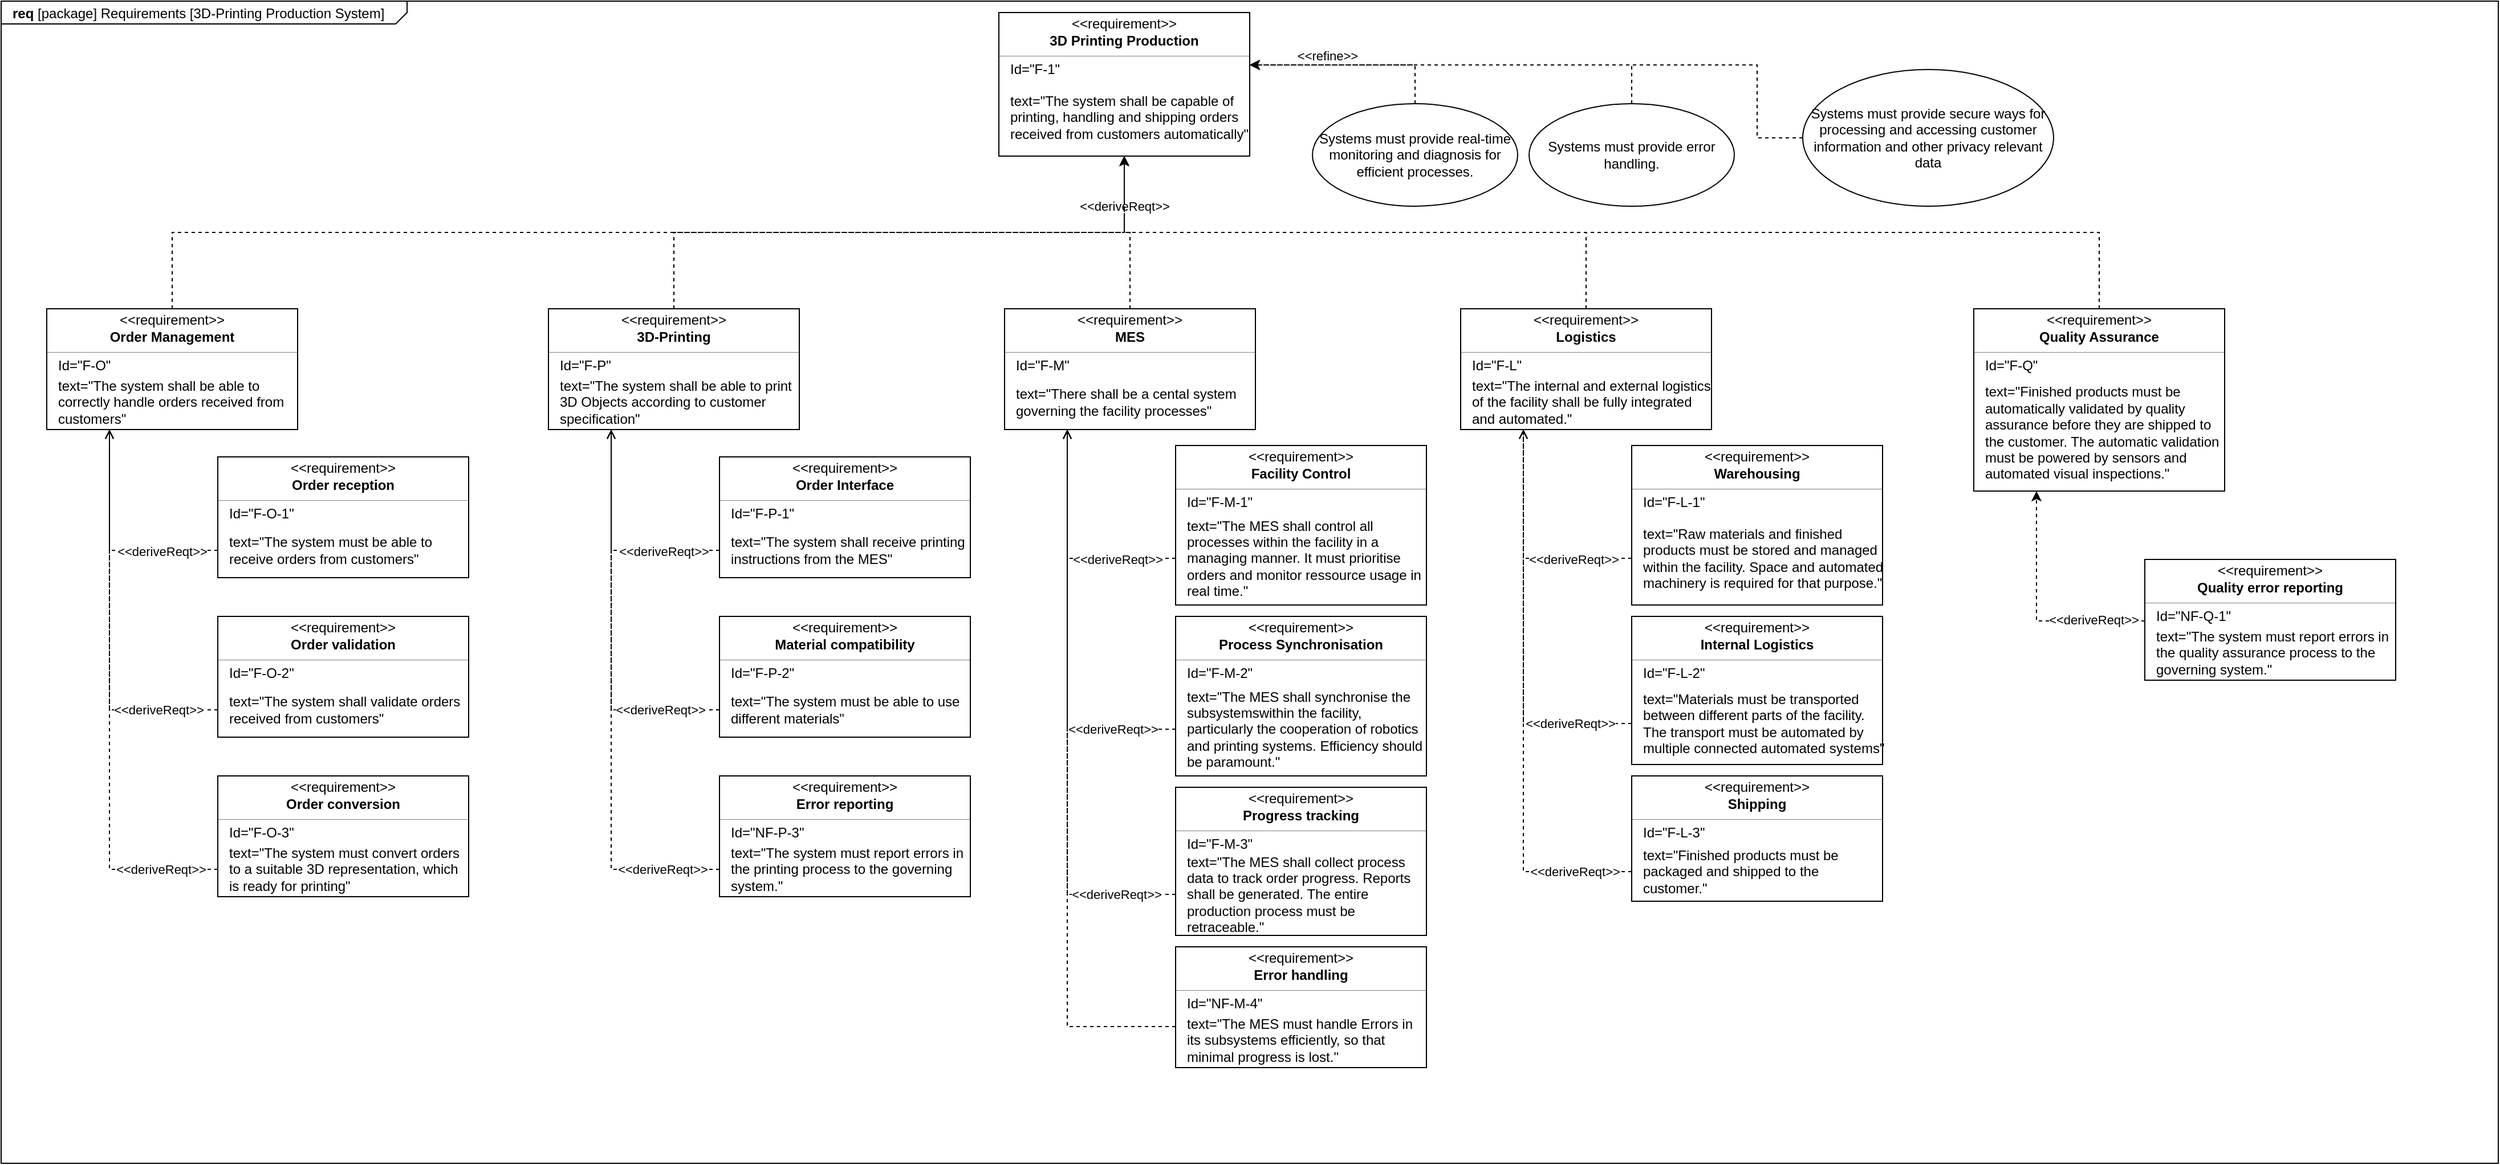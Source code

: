 <mxfile version="24.8.0">
  <diagram name="Page-1" id="KCYgEHQ_xMG1G2WC19Dg">
    <mxGraphModel dx="2763" dy="1197" grid="1" gridSize="10" guides="1" tooltips="1" connect="1" arrows="1" fold="1" page="1" pageScale="1" pageWidth="850" pageHeight="1100" math="0" shadow="0">
      <root>
        <mxCell id="0" />
        <mxCell id="1" parent="0" />
        <mxCell id="_IO0_zcIHggkC3envVkG-2" value="&lt;p style=&quot;margin:0px;margin-top:4px;margin-left:10px;text-align:left;&quot;&gt;&lt;b&gt;req&lt;/b&gt; [package] Requirements [3D-Printing Production System]&lt;br&gt;&lt;/p&gt;" style="html=1;shape=mxgraph.sysml.package;html=1;overflow=fill;whiteSpace=wrap;labelX=356;" parent="1" vertex="1">
          <mxGeometry x="-560" y="50" width="2190" height="1020" as="geometry" />
        </mxCell>
        <mxCell id="_IO0_zcIHggkC3envVkG-3" value="" style="fontStyle=1;align=center;verticalAlign=middle;childLayout=stackLayout;horizontal=1;horizontalStack=0;resizeParent=1;resizeParentMax=0;resizeLast=0;marginBottom=0;" parent="1" vertex="1">
          <mxGeometry x="315" y="60" width="220" height="126" as="geometry" />
        </mxCell>
        <mxCell id="_IO0_zcIHggkC3envVkG-4" value="&amp;lt;&amp;lt;requirement&amp;gt;&amp;gt;" style="html=1;align=center;spacing=0;verticalAlign=middle;strokeColor=none;fillColor=none;whiteSpace=wrap;spacingTop=3;" parent="_IO0_zcIHggkC3envVkG-3" vertex="1">
          <mxGeometry width="220" height="16" as="geometry" />
        </mxCell>
        <mxCell id="_IO0_zcIHggkC3envVkG-5" value="3D Printing Production" style="html=1;align=center;spacing=0;verticalAlign=middle;strokeColor=none;fillColor=none;whiteSpace=wrap;fontStyle=1" parent="_IO0_zcIHggkC3envVkG-3" vertex="1">
          <mxGeometry y="16" width="220" height="18" as="geometry" />
        </mxCell>
        <mxCell id="_IO0_zcIHggkC3envVkG-6" value="" style="line;strokeWidth=0.25;fillColor=none;align=left;verticalAlign=middle;spacingTop=-1;spacingLeft=3;spacingRight=3;rotatable=0;labelPosition=right;points=[];portConstraint=eastwest;" parent="_IO0_zcIHggkC3envVkG-3" vertex="1">
          <mxGeometry y="34" width="220" height="8" as="geometry" />
        </mxCell>
        <mxCell id="_IO0_zcIHggkC3envVkG-8" value="Id=&quot;F-1&quot;" style="html=1;align=left;spacing=0;verticalAlign=middle;strokeColor=none;fillColor=none;whiteSpace=wrap;spacingLeft=10;" parent="_IO0_zcIHggkC3envVkG-3" vertex="1">
          <mxGeometry y="42" width="220" height="16" as="geometry" />
        </mxCell>
        <mxCell id="_IO0_zcIHggkC3envVkG-7" value="text=&quot;The system shall be capable of printing, handling and shipping orders received from customers automatically&quot;" style="html=1;align=left;spacing=0;verticalAlign=middle;strokeColor=none;fillColor=none;whiteSpace=wrap;spacingLeft=10;" parent="_IO0_zcIHggkC3envVkG-3" vertex="1">
          <mxGeometry y="58" width="220" height="68" as="geometry" />
        </mxCell>
        <mxCell id="_IO0_zcIHggkC3envVkG-10" value="" style="fontStyle=1;align=center;verticalAlign=middle;childLayout=stackLayout;horizontal=1;horizontalStack=0;resizeParent=1;resizeParentMax=0;resizeLast=0;marginBottom=0;" parent="1" vertex="1">
          <mxGeometry x="-520" y="320" width="220" height="106" as="geometry" />
        </mxCell>
        <mxCell id="_IO0_zcIHggkC3envVkG-11" value="&amp;lt;&amp;lt;requirement&amp;gt;&amp;gt;" style="html=1;align=center;spacing=0;verticalAlign=middle;strokeColor=none;fillColor=none;whiteSpace=wrap;spacingTop=3;" parent="_IO0_zcIHggkC3envVkG-10" vertex="1">
          <mxGeometry width="220" height="16" as="geometry" />
        </mxCell>
        <mxCell id="_IO0_zcIHggkC3envVkG-12" value="Order Management" style="html=1;align=center;spacing=0;verticalAlign=middle;strokeColor=none;fillColor=none;whiteSpace=wrap;fontStyle=1" parent="_IO0_zcIHggkC3envVkG-10" vertex="1">
          <mxGeometry y="16" width="220" height="18" as="geometry" />
        </mxCell>
        <mxCell id="_IO0_zcIHggkC3envVkG-13" value="" style="line;strokeWidth=0.25;fillColor=none;align=left;verticalAlign=middle;spacingTop=-1;spacingLeft=3;spacingRight=3;rotatable=0;labelPosition=right;points=[];portConstraint=eastwest;" parent="_IO0_zcIHggkC3envVkG-10" vertex="1">
          <mxGeometry y="34" width="220" height="8" as="geometry" />
        </mxCell>
        <mxCell id="_IO0_zcIHggkC3envVkG-15" value="Id=&quot;F-O&quot;" style="html=1;align=left;spacing=0;verticalAlign=middle;strokeColor=none;fillColor=none;whiteSpace=wrap;spacingLeft=10;" parent="_IO0_zcIHggkC3envVkG-10" vertex="1">
          <mxGeometry y="42" width="220" height="16" as="geometry" />
        </mxCell>
        <mxCell id="_IO0_zcIHggkC3envVkG-14" value="text=&quot;The system shall be able to correctly handle orders received from customers&quot;" style="html=1;align=left;spacing=0;verticalAlign=middle;strokeColor=none;fillColor=none;whiteSpace=wrap;spacingLeft=10;" parent="_IO0_zcIHggkC3envVkG-10" vertex="1">
          <mxGeometry y="58" width="220" height="48" as="geometry" />
        </mxCell>
        <mxCell id="_IO0_zcIHggkC3envVkG-28" style="edgeStyle=orthogonalEdgeStyle;rounded=0;orthogonalLoop=1;jettySize=auto;html=1;exitX=0.5;exitY=0;exitDx=0;exitDy=0;entryX=0.5;entryY=1;entryDx=0;entryDy=0;dashed=1;endArrow=open;endFill=0;" parent="1" source="_IO0_zcIHggkC3envVkG-11" target="_IO0_zcIHggkC3envVkG-7" edge="1">
          <mxGeometry relative="1" as="geometry" />
        </mxCell>
        <mxCell id="_IO0_zcIHggkC3envVkG-29" value="&lt;div&gt;&amp;lt;&amp;lt;deriveReqt&amp;gt;&amp;gt;&lt;/div&gt;" style="edgeLabel;html=1;align=center;verticalAlign=middle;resizable=0;points=[];" parent="_IO0_zcIHggkC3envVkG-28" vertex="1" connectable="0">
          <mxGeometry x="-0.199" y="1" relative="1" as="geometry">
            <mxPoint x="514" y="-22" as="offset" />
          </mxGeometry>
        </mxCell>
        <mxCell id="_IO0_zcIHggkC3envVkG-30" value="" style="fontStyle=1;align=center;verticalAlign=middle;childLayout=stackLayout;horizontal=1;horizontalStack=0;resizeParent=1;resizeParentMax=0;resizeLast=0;marginBottom=0;" parent="1" vertex="1">
          <mxGeometry x="-370" y="590" width="220" height="106" as="geometry" />
        </mxCell>
        <mxCell id="_IO0_zcIHggkC3envVkG-31" value="&amp;lt;&amp;lt;requirement&amp;gt;&amp;gt;" style="html=1;align=center;spacing=0;verticalAlign=middle;strokeColor=none;fillColor=none;whiteSpace=wrap;spacingTop=3;" parent="_IO0_zcIHggkC3envVkG-30" vertex="1">
          <mxGeometry width="220" height="16" as="geometry" />
        </mxCell>
        <mxCell id="_IO0_zcIHggkC3envVkG-32" value="Order validation" style="html=1;align=center;spacing=0;verticalAlign=middle;strokeColor=none;fillColor=none;whiteSpace=wrap;fontStyle=1" parent="_IO0_zcIHggkC3envVkG-30" vertex="1">
          <mxGeometry y="16" width="220" height="18" as="geometry" />
        </mxCell>
        <mxCell id="_IO0_zcIHggkC3envVkG-33" value="" style="line;strokeWidth=0.25;fillColor=none;align=left;verticalAlign=middle;spacingTop=-1;spacingLeft=3;spacingRight=3;rotatable=0;labelPosition=right;points=[];portConstraint=eastwest;" parent="_IO0_zcIHggkC3envVkG-30" vertex="1">
          <mxGeometry y="34" width="220" height="8" as="geometry" />
        </mxCell>
        <mxCell id="_IO0_zcIHggkC3envVkG-35" value="Id=&quot;F-O-2&quot;" style="html=1;align=left;spacing=0;verticalAlign=middle;strokeColor=none;fillColor=none;whiteSpace=wrap;spacingLeft=10;" parent="_IO0_zcIHggkC3envVkG-30" vertex="1">
          <mxGeometry y="42" width="220" height="16" as="geometry" />
        </mxCell>
        <mxCell id="_IO0_zcIHggkC3envVkG-34" value="text=&quot;The system shall validate orders received from customers&quot;" style="html=1;align=left;spacing=0;verticalAlign=middle;strokeColor=none;fillColor=none;whiteSpace=wrap;spacingLeft=10;" parent="_IO0_zcIHggkC3envVkG-30" vertex="1">
          <mxGeometry y="58" width="220" height="48" as="geometry" />
        </mxCell>
        <mxCell id="_IO0_zcIHggkC3envVkG-36" value="" style="fontStyle=1;align=center;verticalAlign=middle;childLayout=stackLayout;horizontal=1;horizontalStack=0;resizeParent=1;resizeParentMax=0;resizeLast=0;marginBottom=0;" parent="1" vertex="1">
          <mxGeometry x="-370" y="450" width="220" height="106" as="geometry" />
        </mxCell>
        <mxCell id="_IO0_zcIHggkC3envVkG-37" value="&amp;lt;&amp;lt;requirement&amp;gt;&amp;gt;" style="html=1;align=center;spacing=0;verticalAlign=middle;strokeColor=none;fillColor=none;whiteSpace=wrap;spacingTop=3;" parent="_IO0_zcIHggkC3envVkG-36" vertex="1">
          <mxGeometry width="220" height="16" as="geometry" />
        </mxCell>
        <mxCell id="_IO0_zcIHggkC3envVkG-38" value="Order reception" style="html=1;align=center;spacing=0;verticalAlign=middle;strokeColor=none;fillColor=none;whiteSpace=wrap;fontStyle=1" parent="_IO0_zcIHggkC3envVkG-36" vertex="1">
          <mxGeometry y="16" width="220" height="18" as="geometry" />
        </mxCell>
        <mxCell id="_IO0_zcIHggkC3envVkG-39" value="" style="line;strokeWidth=0.25;fillColor=none;align=left;verticalAlign=middle;spacingTop=-1;spacingLeft=3;spacingRight=3;rotatable=0;labelPosition=right;points=[];portConstraint=eastwest;" parent="_IO0_zcIHggkC3envVkG-36" vertex="1">
          <mxGeometry y="34" width="220" height="8" as="geometry" />
        </mxCell>
        <mxCell id="_IO0_zcIHggkC3envVkG-41" value="Id=&quot;F-O-1&quot;" style="html=1;align=left;spacing=0;verticalAlign=middle;strokeColor=none;fillColor=none;whiteSpace=wrap;spacingLeft=10;" parent="_IO0_zcIHggkC3envVkG-36" vertex="1">
          <mxGeometry y="42" width="220" height="16" as="geometry" />
        </mxCell>
        <mxCell id="_IO0_zcIHggkC3envVkG-40" value="text=&quot;The system must be able to receive orders from customers&quot;" style="html=1;align=left;spacing=0;verticalAlign=middle;strokeColor=none;fillColor=none;whiteSpace=wrap;spacingLeft=10;" parent="_IO0_zcIHggkC3envVkG-36" vertex="1">
          <mxGeometry y="58" width="220" height="48" as="geometry" />
        </mxCell>
        <mxCell id="_IO0_zcIHggkC3envVkG-42" value="" style="fontStyle=1;align=center;verticalAlign=middle;childLayout=stackLayout;horizontal=1;horizontalStack=0;resizeParent=1;resizeParentMax=0;resizeLast=0;marginBottom=0;" parent="1" vertex="1">
          <mxGeometry x="-370" y="730" width="220" height="106" as="geometry" />
        </mxCell>
        <mxCell id="_IO0_zcIHggkC3envVkG-43" value="&amp;lt;&amp;lt;requirement&amp;gt;&amp;gt;" style="html=1;align=center;spacing=0;verticalAlign=middle;strokeColor=none;fillColor=none;whiteSpace=wrap;spacingTop=3;" parent="_IO0_zcIHggkC3envVkG-42" vertex="1">
          <mxGeometry width="220" height="16" as="geometry" />
        </mxCell>
        <mxCell id="_IO0_zcIHggkC3envVkG-44" value="Order conversion" style="html=1;align=center;spacing=0;verticalAlign=middle;strokeColor=none;fillColor=none;whiteSpace=wrap;fontStyle=1" parent="_IO0_zcIHggkC3envVkG-42" vertex="1">
          <mxGeometry y="16" width="220" height="18" as="geometry" />
        </mxCell>
        <mxCell id="_IO0_zcIHggkC3envVkG-45" value="" style="line;strokeWidth=0.25;fillColor=none;align=left;verticalAlign=middle;spacingTop=-1;spacingLeft=3;spacingRight=3;rotatable=0;labelPosition=right;points=[];portConstraint=eastwest;" parent="_IO0_zcIHggkC3envVkG-42" vertex="1">
          <mxGeometry y="34" width="220" height="8" as="geometry" />
        </mxCell>
        <mxCell id="_IO0_zcIHggkC3envVkG-47" value="Id=&quot;F-O-3&quot;" style="html=1;align=left;spacing=0;verticalAlign=middle;strokeColor=none;fillColor=none;whiteSpace=wrap;spacingLeft=10;" parent="_IO0_zcIHggkC3envVkG-42" vertex="1">
          <mxGeometry y="42" width="220" height="16" as="geometry" />
        </mxCell>
        <mxCell id="_IO0_zcIHggkC3envVkG-46" value="text=&quot;The system must convert orders to a suitable 3D representation, which is ready for printing&quot;" style="html=1;align=left;spacing=0;verticalAlign=middle;strokeColor=none;fillColor=none;whiteSpace=wrap;spacingLeft=10;" parent="_IO0_zcIHggkC3envVkG-42" vertex="1">
          <mxGeometry y="58" width="220" height="48" as="geometry" />
        </mxCell>
        <mxCell id="_IO0_zcIHggkC3envVkG-48" style="edgeStyle=orthogonalEdgeStyle;rounded=0;orthogonalLoop=1;jettySize=auto;html=1;exitX=0;exitY=0.5;exitDx=0;exitDy=0;entryX=0.25;entryY=1;entryDx=0;entryDy=0;endArrow=open;endFill=0;dashed=1;" parent="1" source="_IO0_zcIHggkC3envVkG-40" target="_IO0_zcIHggkC3envVkG-14" edge="1">
          <mxGeometry relative="1" as="geometry">
            <mxPoint x="-465" y="420" as="targetPoint" />
          </mxGeometry>
        </mxCell>
        <mxCell id="_IO0_zcIHggkC3envVkG-52" value="&amp;lt;&amp;lt;deriveReqt&amp;gt;&amp;gt;" style="edgeLabel;html=1;align=center;verticalAlign=middle;resizable=0;points=[];" parent="_IO0_zcIHggkC3envVkG-48" vertex="1" connectable="0">
          <mxGeometry x="-0.509" y="1" relative="1" as="geometry">
            <mxPoint as="offset" />
          </mxGeometry>
        </mxCell>
        <mxCell id="_IO0_zcIHggkC3envVkG-50" style="edgeStyle=orthogonalEdgeStyle;rounded=0;orthogonalLoop=1;jettySize=auto;html=1;exitX=0;exitY=0.5;exitDx=0;exitDy=0;entryX=0.25;entryY=1;entryDx=0;entryDy=0;dashed=1;endArrow=open;endFill=0;" parent="1" source="_IO0_zcIHggkC3envVkG-34" target="_IO0_zcIHggkC3envVkG-14" edge="1">
          <mxGeometry relative="1" as="geometry">
            <mxPoint x="-470" y="430" as="targetPoint" />
          </mxGeometry>
        </mxCell>
        <mxCell id="_IO0_zcIHggkC3envVkG-53" value="&amp;lt;&amp;lt;deriveReqt&amp;gt;&amp;gt;" style="edgeLabel;html=1;align=center;verticalAlign=middle;resizable=0;points=[];" parent="_IO0_zcIHggkC3envVkG-50" vertex="1" connectable="0">
          <mxGeometry x="-0.694" relative="1" as="geometry">
            <mxPoint as="offset" />
          </mxGeometry>
        </mxCell>
        <mxCell id="_IO0_zcIHggkC3envVkG-51" style="edgeStyle=orthogonalEdgeStyle;rounded=0;orthogonalLoop=1;jettySize=auto;html=1;exitX=0;exitY=0.5;exitDx=0;exitDy=0;entryX=0.25;entryY=1;entryDx=0;entryDy=0;dashed=1;endArrow=open;endFill=0;" parent="1" source="_IO0_zcIHggkC3envVkG-46" target="_IO0_zcIHggkC3envVkG-14" edge="1">
          <mxGeometry relative="1" as="geometry" />
        </mxCell>
        <mxCell id="_IO0_zcIHggkC3envVkG-54" value="&amp;lt;&amp;lt;deriveReqt&amp;gt;&amp;gt;" style="edgeLabel;html=1;align=center;verticalAlign=middle;resizable=0;points=[];" parent="_IO0_zcIHggkC3envVkG-51" vertex="1" connectable="0">
          <mxGeometry x="-0.793" relative="1" as="geometry">
            <mxPoint as="offset" />
          </mxGeometry>
        </mxCell>
        <mxCell id="_IO0_zcIHggkC3envVkG-85" value="" style="fontStyle=1;align=center;verticalAlign=middle;childLayout=stackLayout;horizontal=1;horizontalStack=0;resizeParent=1;resizeParentMax=0;resizeLast=0;marginBottom=0;" parent="1" vertex="1">
          <mxGeometry x="-80" y="320" width="220" height="106" as="geometry" />
        </mxCell>
        <mxCell id="_IO0_zcIHggkC3envVkG-86" value="&amp;lt;&amp;lt;requirement&amp;gt;&amp;gt;" style="html=1;align=center;spacing=0;verticalAlign=middle;strokeColor=none;fillColor=none;whiteSpace=wrap;spacingTop=3;" parent="_IO0_zcIHggkC3envVkG-85" vertex="1">
          <mxGeometry width="220" height="16" as="geometry" />
        </mxCell>
        <mxCell id="_IO0_zcIHggkC3envVkG-87" value="3D-Printing" style="html=1;align=center;spacing=0;verticalAlign=middle;strokeColor=none;fillColor=none;whiteSpace=wrap;fontStyle=1" parent="_IO0_zcIHggkC3envVkG-85" vertex="1">
          <mxGeometry y="16" width="220" height="18" as="geometry" />
        </mxCell>
        <mxCell id="_IO0_zcIHggkC3envVkG-88" value="" style="line;strokeWidth=0.25;fillColor=none;align=left;verticalAlign=middle;spacingTop=-1;spacingLeft=3;spacingRight=3;rotatable=0;labelPosition=right;points=[];portConstraint=eastwest;" parent="_IO0_zcIHggkC3envVkG-85" vertex="1">
          <mxGeometry y="34" width="220" height="8" as="geometry" />
        </mxCell>
        <mxCell id="_IO0_zcIHggkC3envVkG-89" value="Id=&quot;F-P&quot;" style="html=1;align=left;spacing=0;verticalAlign=middle;strokeColor=none;fillColor=none;whiteSpace=wrap;spacingLeft=10;" parent="_IO0_zcIHggkC3envVkG-85" vertex="1">
          <mxGeometry y="42" width="220" height="16" as="geometry" />
        </mxCell>
        <mxCell id="_IO0_zcIHggkC3envVkG-90" value="text=&quot;The system shall be able to print 3D Objects according to customer specification&quot;" style="html=1;align=left;spacing=0;verticalAlign=middle;strokeColor=none;fillColor=none;whiteSpace=wrap;spacingLeft=10;" parent="_IO0_zcIHggkC3envVkG-85" vertex="1">
          <mxGeometry y="58" width="220" height="48" as="geometry" />
        </mxCell>
        <mxCell id="_IO0_zcIHggkC3envVkG-91" value="" style="fontStyle=1;align=center;verticalAlign=middle;childLayout=stackLayout;horizontal=1;horizontalStack=0;resizeParent=1;resizeParentMax=0;resizeLast=0;marginBottom=0;" parent="1" vertex="1">
          <mxGeometry x="70" y="590" width="220" height="106" as="geometry" />
        </mxCell>
        <mxCell id="_IO0_zcIHggkC3envVkG-92" value="&amp;lt;&amp;lt;requirement&amp;gt;&amp;gt;" style="html=1;align=center;spacing=0;verticalAlign=middle;strokeColor=none;fillColor=none;whiteSpace=wrap;spacingTop=3;" parent="_IO0_zcIHggkC3envVkG-91" vertex="1">
          <mxGeometry width="220" height="16" as="geometry" />
        </mxCell>
        <mxCell id="_IO0_zcIHggkC3envVkG-93" value="Material compatibility" style="html=1;align=center;spacing=0;verticalAlign=middle;strokeColor=none;fillColor=none;whiteSpace=wrap;fontStyle=1" parent="_IO0_zcIHggkC3envVkG-91" vertex="1">
          <mxGeometry y="16" width="220" height="18" as="geometry" />
        </mxCell>
        <mxCell id="_IO0_zcIHggkC3envVkG-94" value="" style="line;strokeWidth=0.25;fillColor=none;align=left;verticalAlign=middle;spacingTop=-1;spacingLeft=3;spacingRight=3;rotatable=0;labelPosition=right;points=[];portConstraint=eastwest;" parent="_IO0_zcIHggkC3envVkG-91" vertex="1">
          <mxGeometry y="34" width="220" height="8" as="geometry" />
        </mxCell>
        <mxCell id="_IO0_zcIHggkC3envVkG-95" value="Id=&quot;F-P-2&quot;" style="html=1;align=left;spacing=0;verticalAlign=middle;strokeColor=none;fillColor=none;whiteSpace=wrap;spacingLeft=10;" parent="_IO0_zcIHggkC3envVkG-91" vertex="1">
          <mxGeometry y="42" width="220" height="16" as="geometry" />
        </mxCell>
        <mxCell id="_IO0_zcIHggkC3envVkG-96" value="text=&quot;The system must be able to use different materials&quot;" style="html=1;align=left;spacing=0;verticalAlign=middle;strokeColor=none;fillColor=none;whiteSpace=wrap;spacingLeft=10;" parent="_IO0_zcIHggkC3envVkG-91" vertex="1">
          <mxGeometry y="58" width="220" height="48" as="geometry" />
        </mxCell>
        <mxCell id="_IO0_zcIHggkC3envVkG-97" value="" style="fontStyle=1;align=center;verticalAlign=middle;childLayout=stackLayout;horizontal=1;horizontalStack=0;resizeParent=1;resizeParentMax=0;resizeLast=0;marginBottom=0;" parent="1" vertex="1">
          <mxGeometry x="70" y="450" width="220" height="106" as="geometry" />
        </mxCell>
        <mxCell id="_IO0_zcIHggkC3envVkG-98" value="&amp;lt;&amp;lt;requirement&amp;gt;&amp;gt;" style="html=1;align=center;spacing=0;verticalAlign=middle;strokeColor=none;fillColor=none;whiteSpace=wrap;spacingTop=3;" parent="_IO0_zcIHggkC3envVkG-97" vertex="1">
          <mxGeometry width="220" height="16" as="geometry" />
        </mxCell>
        <mxCell id="_IO0_zcIHggkC3envVkG-99" value="Order Interface" style="html=1;align=center;spacing=0;verticalAlign=middle;strokeColor=none;fillColor=none;whiteSpace=wrap;fontStyle=1" parent="_IO0_zcIHggkC3envVkG-97" vertex="1">
          <mxGeometry y="16" width="220" height="18" as="geometry" />
        </mxCell>
        <mxCell id="_IO0_zcIHggkC3envVkG-100" value="" style="line;strokeWidth=0.25;fillColor=none;align=left;verticalAlign=middle;spacingTop=-1;spacingLeft=3;spacingRight=3;rotatable=0;labelPosition=right;points=[];portConstraint=eastwest;" parent="_IO0_zcIHggkC3envVkG-97" vertex="1">
          <mxGeometry y="34" width="220" height="8" as="geometry" />
        </mxCell>
        <mxCell id="_IO0_zcIHggkC3envVkG-101" value="Id=&quot;F-P-1&quot;" style="html=1;align=left;spacing=0;verticalAlign=middle;strokeColor=none;fillColor=none;whiteSpace=wrap;spacingLeft=10;" parent="_IO0_zcIHggkC3envVkG-97" vertex="1">
          <mxGeometry y="42" width="220" height="16" as="geometry" />
        </mxCell>
        <mxCell id="_IO0_zcIHggkC3envVkG-102" value="text=&quot;The system shall receive printing instructions from the MES&quot;" style="html=1;align=left;spacing=0;verticalAlign=middle;strokeColor=none;fillColor=none;whiteSpace=wrap;spacingLeft=10;" parent="_IO0_zcIHggkC3envVkG-97" vertex="1">
          <mxGeometry y="58" width="220" height="48" as="geometry" />
        </mxCell>
        <mxCell id="_IO0_zcIHggkC3envVkG-103" value="" style="fontStyle=1;align=center;verticalAlign=middle;childLayout=stackLayout;horizontal=1;horizontalStack=0;resizeParent=1;resizeParentMax=0;resizeLast=0;marginBottom=0;" parent="1" vertex="1">
          <mxGeometry x="70" y="730" width="220" height="106" as="geometry" />
        </mxCell>
        <mxCell id="_IO0_zcIHggkC3envVkG-104" value="&amp;lt;&amp;lt;requirement&amp;gt;&amp;gt;" style="html=1;align=center;spacing=0;verticalAlign=middle;strokeColor=none;fillColor=none;whiteSpace=wrap;spacingTop=3;" parent="_IO0_zcIHggkC3envVkG-103" vertex="1">
          <mxGeometry width="220" height="16" as="geometry" />
        </mxCell>
        <mxCell id="_IO0_zcIHggkC3envVkG-105" value="Error reporting" style="html=1;align=center;spacing=0;verticalAlign=middle;strokeColor=none;fillColor=none;whiteSpace=wrap;fontStyle=1" parent="_IO0_zcIHggkC3envVkG-103" vertex="1">
          <mxGeometry y="16" width="220" height="18" as="geometry" />
        </mxCell>
        <mxCell id="_IO0_zcIHggkC3envVkG-106" value="" style="line;strokeWidth=0.25;fillColor=none;align=left;verticalAlign=middle;spacingTop=-1;spacingLeft=3;spacingRight=3;rotatable=0;labelPosition=right;points=[];portConstraint=eastwest;" parent="_IO0_zcIHggkC3envVkG-103" vertex="1">
          <mxGeometry y="34" width="220" height="8" as="geometry" />
        </mxCell>
        <mxCell id="_IO0_zcIHggkC3envVkG-107" value="Id=&quot;NF-P-3&quot;" style="html=1;align=left;spacing=0;verticalAlign=middle;strokeColor=none;fillColor=none;whiteSpace=wrap;spacingLeft=10;" parent="_IO0_zcIHggkC3envVkG-103" vertex="1">
          <mxGeometry y="42" width="220" height="16" as="geometry" />
        </mxCell>
        <mxCell id="_IO0_zcIHggkC3envVkG-108" value="text=&quot;The system must report errors in the printing process to the governing system.&quot;" style="html=1;align=left;spacing=0;verticalAlign=middle;strokeColor=none;fillColor=none;whiteSpace=wrap;spacingLeft=10;" parent="_IO0_zcIHggkC3envVkG-103" vertex="1">
          <mxGeometry y="58" width="220" height="48" as="geometry" />
        </mxCell>
        <mxCell id="_IO0_zcIHggkC3envVkG-109" style="edgeStyle=orthogonalEdgeStyle;rounded=0;orthogonalLoop=1;jettySize=auto;html=1;exitX=0;exitY=0.5;exitDx=0;exitDy=0;entryX=0.25;entryY=1;entryDx=0;entryDy=0;endArrow=open;endFill=0;dashed=1;" parent="1" source="_IO0_zcIHggkC3envVkG-102" target="_IO0_zcIHggkC3envVkG-90" edge="1">
          <mxGeometry relative="1" as="geometry">
            <mxPoint x="-25" y="420" as="targetPoint" />
          </mxGeometry>
        </mxCell>
        <mxCell id="_IO0_zcIHggkC3envVkG-110" value="&amp;lt;&amp;lt;deriveReqt&amp;gt;&amp;gt;" style="edgeLabel;html=1;align=center;verticalAlign=middle;resizable=0;points=[];" parent="_IO0_zcIHggkC3envVkG-109" vertex="1" connectable="0">
          <mxGeometry x="-0.509" y="1" relative="1" as="geometry">
            <mxPoint as="offset" />
          </mxGeometry>
        </mxCell>
        <mxCell id="_IO0_zcIHggkC3envVkG-111" style="edgeStyle=orthogonalEdgeStyle;rounded=0;orthogonalLoop=1;jettySize=auto;html=1;exitX=0;exitY=0.5;exitDx=0;exitDy=0;entryX=0.25;entryY=1;entryDx=0;entryDy=0;dashed=1;endArrow=open;endFill=0;" parent="1" source="_IO0_zcIHggkC3envVkG-96" target="_IO0_zcIHggkC3envVkG-90" edge="1">
          <mxGeometry relative="1" as="geometry">
            <mxPoint x="-30" y="430" as="targetPoint" />
          </mxGeometry>
        </mxCell>
        <mxCell id="_IO0_zcIHggkC3envVkG-112" value="&amp;lt;&amp;lt;deriveReqt&amp;gt;&amp;gt;" style="edgeLabel;html=1;align=center;verticalAlign=middle;resizable=0;points=[];" parent="_IO0_zcIHggkC3envVkG-111" vertex="1" connectable="0">
          <mxGeometry x="-0.694" relative="1" as="geometry">
            <mxPoint as="offset" />
          </mxGeometry>
        </mxCell>
        <mxCell id="_IO0_zcIHggkC3envVkG-113" style="edgeStyle=orthogonalEdgeStyle;rounded=0;orthogonalLoop=1;jettySize=auto;html=1;exitX=0;exitY=0.5;exitDx=0;exitDy=0;entryX=0.25;entryY=1;entryDx=0;entryDy=0;dashed=1;endArrow=open;endFill=0;" parent="1" source="_IO0_zcIHggkC3envVkG-108" target="_IO0_zcIHggkC3envVkG-90" edge="1">
          <mxGeometry relative="1" as="geometry" />
        </mxCell>
        <mxCell id="_IO0_zcIHggkC3envVkG-114" value="&amp;lt;&amp;lt;deriveReqt&amp;gt;&amp;gt;" style="edgeLabel;html=1;align=center;verticalAlign=middle;resizable=0;points=[];" parent="_IO0_zcIHggkC3envVkG-113" vertex="1" connectable="0">
          <mxGeometry x="-0.793" relative="1" as="geometry">
            <mxPoint as="offset" />
          </mxGeometry>
        </mxCell>
        <mxCell id="_IO0_zcIHggkC3envVkG-115" style="edgeStyle=orthogonalEdgeStyle;rounded=0;orthogonalLoop=1;jettySize=auto;html=1;exitX=0.5;exitY=0;exitDx=0;exitDy=0;entryX=0.5;entryY=1;entryDx=0;entryDy=0;dashed=1;endArrow=open;endFill=0;" parent="1" source="_IO0_zcIHggkC3envVkG-86" target="_IO0_zcIHggkC3envVkG-7" edge="1">
          <mxGeometry relative="1" as="geometry" />
        </mxCell>
        <mxCell id="_IO0_zcIHggkC3envVkG-116" value="" style="fontStyle=1;align=center;verticalAlign=middle;childLayout=stackLayout;horizontal=1;horizontalStack=0;resizeParent=1;resizeParentMax=0;resizeLast=0;marginBottom=0;" parent="1" vertex="1">
          <mxGeometry x="320" y="320" width="220" height="106" as="geometry" />
        </mxCell>
        <mxCell id="_IO0_zcIHggkC3envVkG-117" value="&amp;lt;&amp;lt;requirement&amp;gt;&amp;gt;" style="html=1;align=center;spacing=0;verticalAlign=middle;strokeColor=none;fillColor=none;whiteSpace=wrap;spacingTop=3;" parent="_IO0_zcIHggkC3envVkG-116" vertex="1">
          <mxGeometry width="220" height="16" as="geometry" />
        </mxCell>
        <mxCell id="_IO0_zcIHggkC3envVkG-118" value="MES" style="html=1;align=center;spacing=0;verticalAlign=middle;strokeColor=none;fillColor=none;whiteSpace=wrap;fontStyle=1" parent="_IO0_zcIHggkC3envVkG-116" vertex="1">
          <mxGeometry y="16" width="220" height="18" as="geometry" />
        </mxCell>
        <mxCell id="_IO0_zcIHggkC3envVkG-119" value="" style="line;strokeWidth=0.25;fillColor=none;align=left;verticalAlign=middle;spacingTop=-1;spacingLeft=3;spacingRight=3;rotatable=0;labelPosition=right;points=[];portConstraint=eastwest;" parent="_IO0_zcIHggkC3envVkG-116" vertex="1">
          <mxGeometry y="34" width="220" height="8" as="geometry" />
        </mxCell>
        <mxCell id="_IO0_zcIHggkC3envVkG-120" value="Id=&quot;F-M&quot;" style="html=1;align=left;spacing=0;verticalAlign=middle;strokeColor=none;fillColor=none;whiteSpace=wrap;spacingLeft=10;" parent="_IO0_zcIHggkC3envVkG-116" vertex="1">
          <mxGeometry y="42" width="220" height="16" as="geometry" />
        </mxCell>
        <mxCell id="_IO0_zcIHggkC3envVkG-121" value="text=&quot;There shall be a cental system governing the facility processes&quot;" style="html=1;align=left;spacing=0;verticalAlign=middle;strokeColor=none;fillColor=none;whiteSpace=wrap;spacingLeft=10;" parent="_IO0_zcIHggkC3envVkG-116" vertex="1">
          <mxGeometry y="58" width="220" height="48" as="geometry" />
        </mxCell>
        <mxCell id="_IO0_zcIHggkC3envVkG-122" value="" style="fontStyle=1;align=center;verticalAlign=middle;childLayout=stackLayout;horizontal=1;horizontalStack=0;resizeParent=1;resizeParentMax=0;resizeLast=0;marginBottom=0;" parent="1" vertex="1">
          <mxGeometry x="470" y="590" width="220" height="140" as="geometry" />
        </mxCell>
        <mxCell id="_IO0_zcIHggkC3envVkG-123" value="&amp;lt;&amp;lt;requirement&amp;gt;&amp;gt;" style="html=1;align=center;spacing=0;verticalAlign=middle;strokeColor=none;fillColor=none;whiteSpace=wrap;spacingTop=3;" parent="_IO0_zcIHggkC3envVkG-122" vertex="1">
          <mxGeometry width="220" height="16" as="geometry" />
        </mxCell>
        <mxCell id="_IO0_zcIHggkC3envVkG-124" value="Process Synchronisation" style="html=1;align=center;spacing=0;verticalAlign=middle;strokeColor=none;fillColor=none;whiteSpace=wrap;fontStyle=1" parent="_IO0_zcIHggkC3envVkG-122" vertex="1">
          <mxGeometry y="16" width="220" height="18" as="geometry" />
        </mxCell>
        <mxCell id="_IO0_zcIHggkC3envVkG-125" value="" style="line;strokeWidth=0.25;fillColor=none;align=left;verticalAlign=middle;spacingTop=-1;spacingLeft=3;spacingRight=3;rotatable=0;labelPosition=right;points=[];portConstraint=eastwest;" parent="_IO0_zcIHggkC3envVkG-122" vertex="1">
          <mxGeometry y="34" width="220" height="8" as="geometry" />
        </mxCell>
        <mxCell id="_IO0_zcIHggkC3envVkG-126" value="Id=&quot;F-M-2&quot;" style="html=1;align=left;spacing=0;verticalAlign=middle;strokeColor=none;fillColor=none;whiteSpace=wrap;spacingLeft=10;" parent="_IO0_zcIHggkC3envVkG-122" vertex="1">
          <mxGeometry y="42" width="220" height="16" as="geometry" />
        </mxCell>
        <mxCell id="_IO0_zcIHggkC3envVkG-127" value="text=&quot;The MES shall synchronise the subsystemswithin the facility, particularly the cooperation of robotics and printing systems. Efficiency should be paramount.&quot;" style="html=1;align=left;spacing=0;verticalAlign=middle;strokeColor=none;fillColor=none;whiteSpace=wrap;spacingLeft=10;" parent="_IO0_zcIHggkC3envVkG-122" vertex="1">
          <mxGeometry y="58" width="220" height="82" as="geometry" />
        </mxCell>
        <mxCell id="_IO0_zcIHggkC3envVkG-128" value="" style="fontStyle=1;align=center;verticalAlign=middle;childLayout=stackLayout;horizontal=1;horizontalStack=0;resizeParent=1;resizeParentMax=0;resizeLast=0;marginBottom=0;" parent="1" vertex="1">
          <mxGeometry x="470" y="440" width="220" height="140" as="geometry" />
        </mxCell>
        <mxCell id="_IO0_zcIHggkC3envVkG-129" value="&amp;lt;&amp;lt;requirement&amp;gt;&amp;gt;" style="html=1;align=center;spacing=0;verticalAlign=middle;strokeColor=none;fillColor=none;whiteSpace=wrap;spacingTop=3;" parent="_IO0_zcIHggkC3envVkG-128" vertex="1">
          <mxGeometry width="220" height="16" as="geometry" />
        </mxCell>
        <mxCell id="_IO0_zcIHggkC3envVkG-130" value="Facility Control" style="html=1;align=center;spacing=0;verticalAlign=middle;strokeColor=none;fillColor=none;whiteSpace=wrap;fontStyle=1" parent="_IO0_zcIHggkC3envVkG-128" vertex="1">
          <mxGeometry y="16" width="220" height="18" as="geometry" />
        </mxCell>
        <mxCell id="_IO0_zcIHggkC3envVkG-131" value="" style="line;strokeWidth=0.25;fillColor=none;align=left;verticalAlign=middle;spacingTop=-1;spacingLeft=3;spacingRight=3;rotatable=0;labelPosition=right;points=[];portConstraint=eastwest;" parent="_IO0_zcIHggkC3envVkG-128" vertex="1">
          <mxGeometry y="34" width="220" height="8" as="geometry" />
        </mxCell>
        <mxCell id="_IO0_zcIHggkC3envVkG-132" value="Id=&quot;F-M-1&quot;" style="html=1;align=left;spacing=0;verticalAlign=middle;strokeColor=none;fillColor=none;whiteSpace=wrap;spacingLeft=10;" parent="_IO0_zcIHggkC3envVkG-128" vertex="1">
          <mxGeometry y="42" width="220" height="16" as="geometry" />
        </mxCell>
        <mxCell id="_IO0_zcIHggkC3envVkG-133" value="text=&quot;The MES shall control all processes within the facility in a managing manner. It must prioritise orders and monitor ressource usage in real time.&quot;" style="html=1;align=left;spacing=0;verticalAlign=middle;strokeColor=none;fillColor=none;whiteSpace=wrap;spacingLeft=10;" parent="_IO0_zcIHggkC3envVkG-128" vertex="1">
          <mxGeometry y="58" width="220" height="82" as="geometry" />
        </mxCell>
        <mxCell id="_IO0_zcIHggkC3envVkG-134" value="" style="fontStyle=1;align=center;verticalAlign=middle;childLayout=stackLayout;horizontal=1;horizontalStack=0;resizeParent=1;resizeParentMax=0;resizeLast=0;marginBottom=0;" parent="1" vertex="1">
          <mxGeometry x="470" y="740" width="220" height="130" as="geometry" />
        </mxCell>
        <mxCell id="_IO0_zcIHggkC3envVkG-135" value="&amp;lt;&amp;lt;requirement&amp;gt;&amp;gt;" style="html=1;align=center;spacing=0;verticalAlign=middle;strokeColor=none;fillColor=none;whiteSpace=wrap;spacingTop=3;" parent="_IO0_zcIHggkC3envVkG-134" vertex="1">
          <mxGeometry width="220" height="16" as="geometry" />
        </mxCell>
        <mxCell id="_IO0_zcIHggkC3envVkG-136" value="Progress tracking" style="html=1;align=center;spacing=0;verticalAlign=middle;strokeColor=none;fillColor=none;whiteSpace=wrap;fontStyle=1" parent="_IO0_zcIHggkC3envVkG-134" vertex="1">
          <mxGeometry y="16" width="220" height="18" as="geometry" />
        </mxCell>
        <mxCell id="_IO0_zcIHggkC3envVkG-137" value="" style="line;strokeWidth=0.25;fillColor=none;align=left;verticalAlign=middle;spacingTop=-1;spacingLeft=3;spacingRight=3;rotatable=0;labelPosition=right;points=[];portConstraint=eastwest;" parent="_IO0_zcIHggkC3envVkG-134" vertex="1">
          <mxGeometry y="34" width="220" height="8" as="geometry" />
        </mxCell>
        <mxCell id="_IO0_zcIHggkC3envVkG-138" value="Id=&quot;F-M-3&quot;" style="html=1;align=left;spacing=0;verticalAlign=middle;strokeColor=none;fillColor=none;whiteSpace=wrap;spacingLeft=10;" parent="_IO0_zcIHggkC3envVkG-134" vertex="1">
          <mxGeometry y="42" width="220" height="16" as="geometry" />
        </mxCell>
        <mxCell id="_IO0_zcIHggkC3envVkG-139" value="text=&quot;The MES shall collect process data to track order progress. Reports shall be generated. The entire production process must be retraceable.&quot;" style="html=1;align=left;spacing=0;verticalAlign=middle;strokeColor=none;fillColor=none;whiteSpace=wrap;spacingLeft=10;" parent="_IO0_zcIHggkC3envVkG-134" vertex="1">
          <mxGeometry y="58" width="220" height="72" as="geometry" />
        </mxCell>
        <mxCell id="_IO0_zcIHggkC3envVkG-140" style="edgeStyle=orthogonalEdgeStyle;rounded=0;orthogonalLoop=1;jettySize=auto;html=1;exitX=0;exitY=0.5;exitDx=0;exitDy=0;entryX=0.25;entryY=1;entryDx=0;entryDy=0;endArrow=open;endFill=0;dashed=1;" parent="1" source="_IO0_zcIHggkC3envVkG-133" target="_IO0_zcIHggkC3envVkG-121" edge="1">
          <mxGeometry relative="1" as="geometry">
            <mxPoint x="375" y="420" as="targetPoint" />
          </mxGeometry>
        </mxCell>
        <mxCell id="_IO0_zcIHggkC3envVkG-141" value="&amp;lt;&amp;lt;deriveReqt&amp;gt;&amp;gt;" style="edgeLabel;html=1;align=center;verticalAlign=middle;resizable=0;points=[];" parent="_IO0_zcIHggkC3envVkG-140" vertex="1" connectable="0">
          <mxGeometry x="-0.509" y="1" relative="1" as="geometry">
            <mxPoint as="offset" />
          </mxGeometry>
        </mxCell>
        <mxCell id="_IO0_zcIHggkC3envVkG-142" style="edgeStyle=orthogonalEdgeStyle;rounded=0;orthogonalLoop=1;jettySize=auto;html=1;exitX=0;exitY=0.5;exitDx=0;exitDy=0;entryX=0.25;entryY=1;entryDx=0;entryDy=0;dashed=1;endArrow=open;endFill=0;" parent="1" source="_IO0_zcIHggkC3envVkG-127" target="_IO0_zcIHggkC3envVkG-121" edge="1">
          <mxGeometry relative="1" as="geometry">
            <mxPoint x="370" y="430" as="targetPoint" />
          </mxGeometry>
        </mxCell>
        <mxCell id="_IO0_zcIHggkC3envVkG-143" value="&amp;lt;&amp;lt;deriveReqt&amp;gt;&amp;gt;" style="edgeLabel;html=1;align=center;verticalAlign=middle;resizable=0;points=[];" parent="_IO0_zcIHggkC3envVkG-142" vertex="1" connectable="0">
          <mxGeometry x="-0.694" relative="1" as="geometry">
            <mxPoint as="offset" />
          </mxGeometry>
        </mxCell>
        <mxCell id="_IO0_zcIHggkC3envVkG-144" style="edgeStyle=orthogonalEdgeStyle;rounded=0;orthogonalLoop=1;jettySize=auto;html=1;exitX=0;exitY=0.5;exitDx=0;exitDy=0;entryX=0.25;entryY=1;entryDx=0;entryDy=0;dashed=1;endArrow=open;endFill=0;" parent="1" source="_IO0_zcIHggkC3envVkG-139" target="_IO0_zcIHggkC3envVkG-121" edge="1">
          <mxGeometry relative="1" as="geometry" />
        </mxCell>
        <mxCell id="_IO0_zcIHggkC3envVkG-145" value="&amp;lt;&amp;lt;deriveReqt&amp;gt;&amp;gt;" style="edgeLabel;html=1;align=center;verticalAlign=middle;resizable=0;points=[];" parent="_IO0_zcIHggkC3envVkG-144" vertex="1" connectable="0">
          <mxGeometry x="-0.793" relative="1" as="geometry">
            <mxPoint as="offset" />
          </mxGeometry>
        </mxCell>
        <mxCell id="_IO0_zcIHggkC3envVkG-146" style="edgeStyle=orthogonalEdgeStyle;rounded=0;orthogonalLoop=1;jettySize=auto;html=1;exitX=0.5;exitY=0;exitDx=0;exitDy=0;entryX=0.5;entryY=1;entryDx=0;entryDy=0;endArrow=open;endFill=0;dashed=1;" parent="1" source="_IO0_zcIHggkC3envVkG-117" target="_IO0_zcIHggkC3envVkG-7" edge="1">
          <mxGeometry relative="1" as="geometry" />
        </mxCell>
        <mxCell id="_IO0_zcIHggkC3envVkG-154" value="" style="fontStyle=1;align=center;verticalAlign=middle;childLayout=stackLayout;horizontal=1;horizontalStack=0;resizeParent=1;resizeParentMax=0;resizeLast=0;marginBottom=0;" parent="1" vertex="1">
          <mxGeometry x="720" y="320" width="220" height="106" as="geometry" />
        </mxCell>
        <mxCell id="_IO0_zcIHggkC3envVkG-155" value="&amp;lt;&amp;lt;requirement&amp;gt;&amp;gt;" style="html=1;align=center;spacing=0;verticalAlign=middle;strokeColor=none;fillColor=none;whiteSpace=wrap;spacingTop=3;" parent="_IO0_zcIHggkC3envVkG-154" vertex="1">
          <mxGeometry width="220" height="16" as="geometry" />
        </mxCell>
        <mxCell id="_IO0_zcIHggkC3envVkG-156" value="Logistics" style="html=1;align=center;spacing=0;verticalAlign=middle;strokeColor=none;fillColor=none;whiteSpace=wrap;fontStyle=1" parent="_IO0_zcIHggkC3envVkG-154" vertex="1">
          <mxGeometry y="16" width="220" height="18" as="geometry" />
        </mxCell>
        <mxCell id="_IO0_zcIHggkC3envVkG-157" value="" style="line;strokeWidth=0.25;fillColor=none;align=left;verticalAlign=middle;spacingTop=-1;spacingLeft=3;spacingRight=3;rotatable=0;labelPosition=right;points=[];portConstraint=eastwest;" parent="_IO0_zcIHggkC3envVkG-154" vertex="1">
          <mxGeometry y="34" width="220" height="8" as="geometry" />
        </mxCell>
        <mxCell id="_IO0_zcIHggkC3envVkG-158" value="Id=&quot;F-L&quot;" style="html=1;align=left;spacing=0;verticalAlign=middle;strokeColor=none;fillColor=none;whiteSpace=wrap;spacingLeft=10;" parent="_IO0_zcIHggkC3envVkG-154" vertex="1">
          <mxGeometry y="42" width="220" height="16" as="geometry" />
        </mxCell>
        <mxCell id="_IO0_zcIHggkC3envVkG-159" value="text=&quot;The internal and external logistics of the facility shall be fully integrated and automated.&quot;" style="html=1;align=left;spacing=0;verticalAlign=middle;strokeColor=none;fillColor=none;whiteSpace=wrap;spacingLeft=10;" parent="_IO0_zcIHggkC3envVkG-154" vertex="1">
          <mxGeometry y="58" width="220" height="48" as="geometry" />
        </mxCell>
        <mxCell id="_IO0_zcIHggkC3envVkG-160" value="" style="fontStyle=1;align=center;verticalAlign=middle;childLayout=stackLayout;horizontal=1;horizontalStack=0;resizeParent=1;resizeParentMax=0;resizeLast=0;marginBottom=0;" parent="1" vertex="1">
          <mxGeometry x="870" y="590" width="220" height="130" as="geometry" />
        </mxCell>
        <mxCell id="_IO0_zcIHggkC3envVkG-161" value="&amp;lt;&amp;lt;requirement&amp;gt;&amp;gt;" style="html=1;align=center;spacing=0;verticalAlign=middle;strokeColor=none;fillColor=none;whiteSpace=wrap;spacingTop=3;" parent="_IO0_zcIHggkC3envVkG-160" vertex="1">
          <mxGeometry width="220" height="16" as="geometry" />
        </mxCell>
        <mxCell id="_IO0_zcIHggkC3envVkG-162" value="Internal Logistics" style="html=1;align=center;spacing=0;verticalAlign=middle;strokeColor=none;fillColor=none;whiteSpace=wrap;fontStyle=1" parent="_IO0_zcIHggkC3envVkG-160" vertex="1">
          <mxGeometry y="16" width="220" height="18" as="geometry" />
        </mxCell>
        <mxCell id="_IO0_zcIHggkC3envVkG-163" value="" style="line;strokeWidth=0.25;fillColor=none;align=left;verticalAlign=middle;spacingTop=-1;spacingLeft=3;spacingRight=3;rotatable=0;labelPosition=right;points=[];portConstraint=eastwest;" parent="_IO0_zcIHggkC3envVkG-160" vertex="1">
          <mxGeometry y="34" width="220" height="8" as="geometry" />
        </mxCell>
        <mxCell id="_IO0_zcIHggkC3envVkG-164" value="Id=&quot;F-L-2&quot;" style="html=1;align=left;spacing=0;verticalAlign=middle;strokeColor=none;fillColor=none;whiteSpace=wrap;spacingLeft=10;" parent="_IO0_zcIHggkC3envVkG-160" vertex="1">
          <mxGeometry y="42" width="220" height="16" as="geometry" />
        </mxCell>
        <mxCell id="_IO0_zcIHggkC3envVkG-165" value="text=&quot;Materials must be transported between different parts of the facility. The transport must be automated by multiple connected automated systems&quot;" style="html=1;align=left;spacing=0;verticalAlign=middle;strokeColor=none;fillColor=none;whiteSpace=wrap;spacingLeft=10;" parent="_IO0_zcIHggkC3envVkG-160" vertex="1">
          <mxGeometry y="58" width="220" height="72" as="geometry" />
        </mxCell>
        <mxCell id="_IO0_zcIHggkC3envVkG-166" value="" style="fontStyle=1;align=center;verticalAlign=middle;childLayout=stackLayout;horizontal=1;horizontalStack=0;resizeParent=1;resizeParentMax=0;resizeLast=0;marginBottom=0;" parent="1" vertex="1">
          <mxGeometry x="870" y="440" width="220" height="140" as="geometry" />
        </mxCell>
        <mxCell id="_IO0_zcIHggkC3envVkG-167" value="&amp;lt;&amp;lt;requirement&amp;gt;&amp;gt;" style="html=1;align=center;spacing=0;verticalAlign=middle;strokeColor=none;fillColor=none;whiteSpace=wrap;spacingTop=3;" parent="_IO0_zcIHggkC3envVkG-166" vertex="1">
          <mxGeometry width="220" height="16" as="geometry" />
        </mxCell>
        <mxCell id="_IO0_zcIHggkC3envVkG-168" value="Warehousing" style="html=1;align=center;spacing=0;verticalAlign=middle;strokeColor=none;fillColor=none;whiteSpace=wrap;fontStyle=1" parent="_IO0_zcIHggkC3envVkG-166" vertex="1">
          <mxGeometry y="16" width="220" height="18" as="geometry" />
        </mxCell>
        <mxCell id="_IO0_zcIHggkC3envVkG-169" value="" style="line;strokeWidth=0.25;fillColor=none;align=left;verticalAlign=middle;spacingTop=-1;spacingLeft=3;spacingRight=3;rotatable=0;labelPosition=right;points=[];portConstraint=eastwest;" parent="_IO0_zcIHggkC3envVkG-166" vertex="1">
          <mxGeometry y="34" width="220" height="8" as="geometry" />
        </mxCell>
        <mxCell id="_IO0_zcIHggkC3envVkG-170" value="Id=&quot;F-L-1&quot;" style="html=1;align=left;spacing=0;verticalAlign=middle;strokeColor=none;fillColor=none;whiteSpace=wrap;spacingLeft=10;" parent="_IO0_zcIHggkC3envVkG-166" vertex="1">
          <mxGeometry y="42" width="220" height="16" as="geometry" />
        </mxCell>
        <mxCell id="_IO0_zcIHggkC3envVkG-171" value="text=&quot;Raw materials and finished products must be stored and managed within the facility. Space and automated machinery is required for that purpose.&quot;" style="html=1;align=left;spacing=0;verticalAlign=middle;strokeColor=none;fillColor=none;whiteSpace=wrap;spacingLeft=10;" parent="_IO0_zcIHggkC3envVkG-166" vertex="1">
          <mxGeometry y="58" width="220" height="82" as="geometry" />
        </mxCell>
        <mxCell id="_IO0_zcIHggkC3envVkG-172" value="" style="fontStyle=1;align=center;verticalAlign=middle;childLayout=stackLayout;horizontal=1;horizontalStack=0;resizeParent=1;resizeParentMax=0;resizeLast=0;marginBottom=0;" parent="1" vertex="1">
          <mxGeometry x="870" y="730" width="220" height="110" as="geometry" />
        </mxCell>
        <mxCell id="_IO0_zcIHggkC3envVkG-173" value="&amp;lt;&amp;lt;requirement&amp;gt;&amp;gt;" style="html=1;align=center;spacing=0;verticalAlign=middle;strokeColor=none;fillColor=none;whiteSpace=wrap;spacingTop=3;" parent="_IO0_zcIHggkC3envVkG-172" vertex="1">
          <mxGeometry width="220" height="16" as="geometry" />
        </mxCell>
        <mxCell id="_IO0_zcIHggkC3envVkG-174" value="Shipping" style="html=1;align=center;spacing=0;verticalAlign=middle;strokeColor=none;fillColor=none;whiteSpace=wrap;fontStyle=1" parent="_IO0_zcIHggkC3envVkG-172" vertex="1">
          <mxGeometry y="16" width="220" height="18" as="geometry" />
        </mxCell>
        <mxCell id="_IO0_zcIHggkC3envVkG-175" value="" style="line;strokeWidth=0.25;fillColor=none;align=left;verticalAlign=middle;spacingTop=-1;spacingLeft=3;spacingRight=3;rotatable=0;labelPosition=right;points=[];portConstraint=eastwest;" parent="_IO0_zcIHggkC3envVkG-172" vertex="1">
          <mxGeometry y="34" width="220" height="8" as="geometry" />
        </mxCell>
        <mxCell id="_IO0_zcIHggkC3envVkG-176" value="Id=&quot;F-L-3&quot;" style="html=1;align=left;spacing=0;verticalAlign=middle;strokeColor=none;fillColor=none;whiteSpace=wrap;spacingLeft=10;" parent="_IO0_zcIHggkC3envVkG-172" vertex="1">
          <mxGeometry y="42" width="220" height="16" as="geometry" />
        </mxCell>
        <mxCell id="_IO0_zcIHggkC3envVkG-177" value="text=&quot;Finished products must be packaged and shipped to the customer.&quot;" style="html=1;align=left;spacing=0;verticalAlign=middle;strokeColor=none;fillColor=none;whiteSpace=wrap;spacingLeft=10;" parent="_IO0_zcIHggkC3envVkG-172" vertex="1">
          <mxGeometry y="58" width="220" height="52" as="geometry" />
        </mxCell>
        <mxCell id="_IO0_zcIHggkC3envVkG-178" style="edgeStyle=orthogonalEdgeStyle;rounded=0;orthogonalLoop=1;jettySize=auto;html=1;exitX=0;exitY=0.5;exitDx=0;exitDy=0;entryX=0.25;entryY=1;entryDx=0;entryDy=0;endArrow=open;endFill=0;dashed=1;" parent="1" source="_IO0_zcIHggkC3envVkG-171" target="_IO0_zcIHggkC3envVkG-159" edge="1">
          <mxGeometry relative="1" as="geometry">
            <mxPoint x="775" y="420" as="targetPoint" />
          </mxGeometry>
        </mxCell>
        <mxCell id="_IO0_zcIHggkC3envVkG-179" value="&amp;lt;&amp;lt;deriveReqt&amp;gt;&amp;gt;" style="edgeLabel;html=1;align=center;verticalAlign=middle;resizable=0;points=[];" parent="_IO0_zcIHggkC3envVkG-178" vertex="1" connectable="0">
          <mxGeometry x="-0.509" y="1" relative="1" as="geometry">
            <mxPoint as="offset" />
          </mxGeometry>
        </mxCell>
        <mxCell id="_IO0_zcIHggkC3envVkG-180" style="edgeStyle=orthogonalEdgeStyle;rounded=0;orthogonalLoop=1;jettySize=auto;html=1;exitX=0;exitY=0.5;exitDx=0;exitDy=0;entryX=0.25;entryY=1;entryDx=0;entryDy=0;dashed=1;endArrow=open;endFill=0;" parent="1" source="_IO0_zcIHggkC3envVkG-165" target="_IO0_zcIHggkC3envVkG-159" edge="1">
          <mxGeometry relative="1" as="geometry">
            <mxPoint x="770" y="430" as="targetPoint" />
          </mxGeometry>
        </mxCell>
        <mxCell id="_IO0_zcIHggkC3envVkG-181" value="&amp;lt;&amp;lt;deriveReqt&amp;gt;&amp;gt;" style="edgeLabel;html=1;align=center;verticalAlign=middle;resizable=0;points=[];" parent="_IO0_zcIHggkC3envVkG-180" vertex="1" connectable="0">
          <mxGeometry x="-0.694" relative="1" as="geometry">
            <mxPoint as="offset" />
          </mxGeometry>
        </mxCell>
        <mxCell id="_IO0_zcIHggkC3envVkG-182" style="edgeStyle=orthogonalEdgeStyle;rounded=0;orthogonalLoop=1;jettySize=auto;html=1;exitX=0;exitY=0.5;exitDx=0;exitDy=0;entryX=0.25;entryY=1;entryDx=0;entryDy=0;dashed=1;endArrow=open;endFill=0;" parent="1" source="_IO0_zcIHggkC3envVkG-177" target="_IO0_zcIHggkC3envVkG-159" edge="1">
          <mxGeometry relative="1" as="geometry" />
        </mxCell>
        <mxCell id="_IO0_zcIHggkC3envVkG-183" value="&amp;lt;&amp;lt;deriveReqt&amp;gt;&amp;gt;" style="edgeLabel;html=1;align=center;verticalAlign=middle;resizable=0;points=[];" parent="_IO0_zcIHggkC3envVkG-182" vertex="1" connectable="0">
          <mxGeometry x="-0.793" relative="1" as="geometry">
            <mxPoint as="offset" />
          </mxGeometry>
        </mxCell>
        <mxCell id="_IO0_zcIHggkC3envVkG-184" style="edgeStyle=orthogonalEdgeStyle;rounded=0;orthogonalLoop=1;jettySize=auto;html=1;exitX=0.5;exitY=0;exitDx=0;exitDy=0;entryX=0.5;entryY=1;entryDx=0;entryDy=0;dashed=1;endArrow=open;endFill=0;" parent="1" source="_IO0_zcIHggkC3envVkG-155" target="_IO0_zcIHggkC3envVkG-7" edge="1">
          <mxGeometry relative="1" as="geometry" />
        </mxCell>
        <mxCell id="_IO0_zcIHggkC3envVkG-185" value="" style="fontStyle=1;align=center;verticalAlign=middle;childLayout=stackLayout;horizontal=1;horizontalStack=0;resizeParent=1;resizeParentMax=0;resizeLast=0;marginBottom=0;" parent="1" vertex="1">
          <mxGeometry x="470" y="880" width="220" height="106" as="geometry" />
        </mxCell>
        <mxCell id="_IO0_zcIHggkC3envVkG-186" value="&amp;lt;&amp;lt;requirement&amp;gt;&amp;gt;" style="html=1;align=center;spacing=0;verticalAlign=middle;strokeColor=none;fillColor=none;whiteSpace=wrap;spacingTop=3;" parent="_IO0_zcIHggkC3envVkG-185" vertex="1">
          <mxGeometry width="220" height="16" as="geometry" />
        </mxCell>
        <mxCell id="_IO0_zcIHggkC3envVkG-187" value="Error handling" style="html=1;align=center;spacing=0;verticalAlign=middle;strokeColor=none;fillColor=none;whiteSpace=wrap;fontStyle=1" parent="_IO0_zcIHggkC3envVkG-185" vertex="1">
          <mxGeometry y="16" width="220" height="18" as="geometry" />
        </mxCell>
        <mxCell id="_IO0_zcIHggkC3envVkG-188" value="" style="line;strokeWidth=0.25;fillColor=none;align=left;verticalAlign=middle;spacingTop=-1;spacingLeft=3;spacingRight=3;rotatable=0;labelPosition=right;points=[];portConstraint=eastwest;" parent="_IO0_zcIHggkC3envVkG-185" vertex="1">
          <mxGeometry y="34" width="220" height="8" as="geometry" />
        </mxCell>
        <mxCell id="_IO0_zcIHggkC3envVkG-189" value="Id=&quot;NF-M-4&quot;" style="html=1;align=left;spacing=0;verticalAlign=middle;strokeColor=none;fillColor=none;whiteSpace=wrap;spacingLeft=10;" parent="_IO0_zcIHggkC3envVkG-185" vertex="1">
          <mxGeometry y="42" width="220" height="16" as="geometry" />
        </mxCell>
        <mxCell id="_IO0_zcIHggkC3envVkG-190" value="text=&quot;The MES must handle Errors in its subsystems efficiently, so that minimal progress is lost.&quot;" style="html=1;align=left;spacing=0;verticalAlign=middle;strokeColor=none;fillColor=none;whiteSpace=wrap;spacingLeft=10;" parent="_IO0_zcIHggkC3envVkG-185" vertex="1">
          <mxGeometry y="58" width="220" height="48" as="geometry" />
        </mxCell>
        <mxCell id="_IO0_zcIHggkC3envVkG-191" style="edgeStyle=orthogonalEdgeStyle;rounded=0;orthogonalLoop=1;jettySize=auto;html=1;exitX=0;exitY=0.25;exitDx=0;exitDy=0;entryX=0.25;entryY=1;entryDx=0;entryDy=0;dashed=1;endArrow=open;endFill=0;" parent="1" source="_IO0_zcIHggkC3envVkG-190" target="_IO0_zcIHggkC3envVkG-121" edge="1">
          <mxGeometry relative="1" as="geometry" />
        </mxCell>
        <mxCell id="onKbiBcJ6AnTsCBSmLRJ-1" value="" style="fontStyle=1;align=center;verticalAlign=middle;childLayout=stackLayout;horizontal=1;horizontalStack=0;resizeParent=1;resizeParentMax=0;resizeLast=0;marginBottom=0;" vertex="1" parent="1">
          <mxGeometry x="1170" y="320" width="220" height="160" as="geometry" />
        </mxCell>
        <mxCell id="onKbiBcJ6AnTsCBSmLRJ-2" value="&amp;lt;&amp;lt;requirement&amp;gt;&amp;gt;" style="html=1;align=center;spacing=0;verticalAlign=middle;strokeColor=none;fillColor=none;whiteSpace=wrap;spacingTop=3;" vertex="1" parent="onKbiBcJ6AnTsCBSmLRJ-1">
          <mxGeometry width="220" height="16" as="geometry" />
        </mxCell>
        <mxCell id="onKbiBcJ6AnTsCBSmLRJ-3" value="Quality Assurance" style="html=1;align=center;spacing=0;verticalAlign=middle;strokeColor=none;fillColor=none;whiteSpace=wrap;fontStyle=1" vertex="1" parent="onKbiBcJ6AnTsCBSmLRJ-1">
          <mxGeometry y="16" width="220" height="18" as="geometry" />
        </mxCell>
        <mxCell id="onKbiBcJ6AnTsCBSmLRJ-4" value="" style="line;strokeWidth=0.25;fillColor=none;align=left;verticalAlign=middle;spacingTop=-1;spacingLeft=3;spacingRight=3;rotatable=0;labelPosition=right;points=[];portConstraint=eastwest;" vertex="1" parent="onKbiBcJ6AnTsCBSmLRJ-1">
          <mxGeometry y="34" width="220" height="8" as="geometry" />
        </mxCell>
        <mxCell id="onKbiBcJ6AnTsCBSmLRJ-5" value="Id=&quot;F-Q&quot;" style="html=1;align=left;spacing=0;verticalAlign=middle;strokeColor=none;fillColor=none;whiteSpace=wrap;spacingLeft=10;" vertex="1" parent="onKbiBcJ6AnTsCBSmLRJ-1">
          <mxGeometry y="42" width="220" height="16" as="geometry" />
        </mxCell>
        <mxCell id="onKbiBcJ6AnTsCBSmLRJ-6" value="text=&quot;Finished products must be automatically validated by quality assurance before they are shipped to the customer. The automatic validation must be powered by sensors and automated visual inspections.&quot;" style="html=1;align=left;spacing=0;verticalAlign=middle;strokeColor=none;fillColor=none;whiteSpace=wrap;spacingLeft=10;" vertex="1" parent="onKbiBcJ6AnTsCBSmLRJ-1">
          <mxGeometry y="58" width="220" height="102" as="geometry" />
        </mxCell>
        <mxCell id="onKbiBcJ6AnTsCBSmLRJ-14" style="edgeStyle=orthogonalEdgeStyle;rounded=0;orthogonalLoop=1;jettySize=auto;html=1;exitX=0.5;exitY=0;exitDx=0;exitDy=0;entryX=0.5;entryY=1;entryDx=0;entryDy=0;dashed=1;" edge="1" parent="1" source="onKbiBcJ6AnTsCBSmLRJ-2" target="_IO0_zcIHggkC3envVkG-7">
          <mxGeometry relative="1" as="geometry" />
        </mxCell>
        <mxCell id="onKbiBcJ6AnTsCBSmLRJ-22" value="" style="fontStyle=1;align=center;verticalAlign=middle;childLayout=stackLayout;horizontal=1;horizontalStack=0;resizeParent=1;resizeParentMax=0;resizeLast=0;marginBottom=0;" vertex="1" parent="1">
          <mxGeometry x="1320" y="540" width="220" height="106" as="geometry" />
        </mxCell>
        <mxCell id="onKbiBcJ6AnTsCBSmLRJ-23" value="&amp;lt;&amp;lt;requirement&amp;gt;&amp;gt;" style="html=1;align=center;spacing=0;verticalAlign=middle;strokeColor=none;fillColor=none;whiteSpace=wrap;spacingTop=3;" vertex="1" parent="onKbiBcJ6AnTsCBSmLRJ-22">
          <mxGeometry width="220" height="16" as="geometry" />
        </mxCell>
        <mxCell id="onKbiBcJ6AnTsCBSmLRJ-24" value="Quality error reporting" style="html=1;align=center;spacing=0;verticalAlign=middle;strokeColor=none;fillColor=none;whiteSpace=wrap;fontStyle=1" vertex="1" parent="onKbiBcJ6AnTsCBSmLRJ-22">
          <mxGeometry y="16" width="220" height="18" as="geometry" />
        </mxCell>
        <mxCell id="onKbiBcJ6AnTsCBSmLRJ-25" value="" style="line;strokeWidth=0.25;fillColor=none;align=left;verticalAlign=middle;spacingTop=-1;spacingLeft=3;spacingRight=3;rotatable=0;labelPosition=right;points=[];portConstraint=eastwest;" vertex="1" parent="onKbiBcJ6AnTsCBSmLRJ-22">
          <mxGeometry y="34" width="220" height="8" as="geometry" />
        </mxCell>
        <mxCell id="onKbiBcJ6AnTsCBSmLRJ-26" value="Id=&quot;NF-Q-1&quot;" style="html=1;align=left;spacing=0;verticalAlign=middle;strokeColor=none;fillColor=none;whiteSpace=wrap;spacingLeft=10;" vertex="1" parent="onKbiBcJ6AnTsCBSmLRJ-22">
          <mxGeometry y="42" width="220" height="16" as="geometry" />
        </mxCell>
        <mxCell id="onKbiBcJ6AnTsCBSmLRJ-27" value="text=&quot;The system must report errors in the quality assurance process to the governing system.&quot;" style="html=1;align=left;spacing=0;verticalAlign=middle;strokeColor=none;fillColor=none;whiteSpace=wrap;spacingLeft=10;" vertex="1" parent="onKbiBcJ6AnTsCBSmLRJ-22">
          <mxGeometry y="58" width="220" height="48" as="geometry" />
        </mxCell>
        <mxCell id="onKbiBcJ6AnTsCBSmLRJ-28" style="edgeStyle=orthogonalEdgeStyle;rounded=0;orthogonalLoop=1;jettySize=auto;html=1;exitX=0;exitY=0.75;exitDx=0;exitDy=0;entryX=0.25;entryY=1;entryDx=0;entryDy=0;dashed=1;" edge="1" parent="1" source="onKbiBcJ6AnTsCBSmLRJ-26" target="onKbiBcJ6AnTsCBSmLRJ-6">
          <mxGeometry relative="1" as="geometry" />
        </mxCell>
        <mxCell id="onKbiBcJ6AnTsCBSmLRJ-29" value="&amp;lt;&amp;lt;deriveReqt&amp;gt;&amp;gt;" style="edgeLabel;html=1;align=center;verticalAlign=middle;resizable=0;points=[];" vertex="1" connectable="0" parent="onKbiBcJ6AnTsCBSmLRJ-28">
          <mxGeometry x="-0.656" y="3" relative="1" as="geometry">
            <mxPoint x="-9" y="-4" as="offset" />
          </mxGeometry>
        </mxCell>
        <mxCell id="onKbiBcJ6AnTsCBSmLRJ-37" style="edgeStyle=orthogonalEdgeStyle;rounded=0;orthogonalLoop=1;jettySize=auto;html=1;exitX=0.5;exitY=0;exitDx=0;exitDy=0;entryX=1;entryY=0.25;entryDx=0;entryDy=0;dashed=1;" edge="1" parent="1" source="onKbiBcJ6AnTsCBSmLRJ-36" target="_IO0_zcIHggkC3envVkG-8">
          <mxGeometry relative="1" as="geometry" />
        </mxCell>
        <mxCell id="onKbiBcJ6AnTsCBSmLRJ-38" value="&amp;lt;&amp;lt;refine&amp;gt;&amp;gt;" style="edgeLabel;html=1;align=center;verticalAlign=middle;resizable=0;points=[];" vertex="1" connectable="0" parent="onKbiBcJ6AnTsCBSmLRJ-37">
          <mxGeometry x="0.244" relative="1" as="geometry">
            <mxPoint y="-8" as="offset" />
          </mxGeometry>
        </mxCell>
        <mxCell id="onKbiBcJ6AnTsCBSmLRJ-36" value="Systems must provide real-time monitoring and diagnosis for efficient processes." style="ellipse;whiteSpace=wrap;html=1;" vertex="1" parent="1">
          <mxGeometry x="590" y="140" width="180" height="90" as="geometry" />
        </mxCell>
        <mxCell id="onKbiBcJ6AnTsCBSmLRJ-40" style="edgeStyle=orthogonalEdgeStyle;rounded=0;orthogonalLoop=1;jettySize=auto;html=1;exitX=0.5;exitY=0;exitDx=0;exitDy=0;entryX=1;entryY=0.25;entryDx=0;entryDy=0;dashed=1;" edge="1" parent="1" source="onKbiBcJ6AnTsCBSmLRJ-39" target="_IO0_zcIHggkC3envVkG-8">
          <mxGeometry relative="1" as="geometry">
            <Array as="points">
              <mxPoint x="870" y="106" />
            </Array>
          </mxGeometry>
        </mxCell>
        <mxCell id="onKbiBcJ6AnTsCBSmLRJ-39" value="Systems must provide error handling." style="ellipse;whiteSpace=wrap;html=1;" vertex="1" parent="1">
          <mxGeometry x="780" y="140" width="180" height="90" as="geometry" />
        </mxCell>
        <mxCell id="onKbiBcJ6AnTsCBSmLRJ-43" style="edgeStyle=orthogonalEdgeStyle;rounded=0;orthogonalLoop=1;jettySize=auto;html=1;exitX=0;exitY=0.5;exitDx=0;exitDy=0;entryX=1;entryY=0.25;entryDx=0;entryDy=0;dashed=1;" edge="1" parent="1" source="onKbiBcJ6AnTsCBSmLRJ-41" target="_IO0_zcIHggkC3envVkG-8">
          <mxGeometry relative="1" as="geometry">
            <Array as="points">
              <mxPoint x="980" y="170" />
              <mxPoint x="980" y="106" />
            </Array>
          </mxGeometry>
        </mxCell>
        <mxCell id="onKbiBcJ6AnTsCBSmLRJ-41" value="Systems must provide secure ways for processing and accessing customer information and other privacy relevant data" style="ellipse;whiteSpace=wrap;html=1;" vertex="1" parent="1">
          <mxGeometry x="1020" y="110" width="220" height="120" as="geometry" />
        </mxCell>
      </root>
    </mxGraphModel>
  </diagram>
</mxfile>
